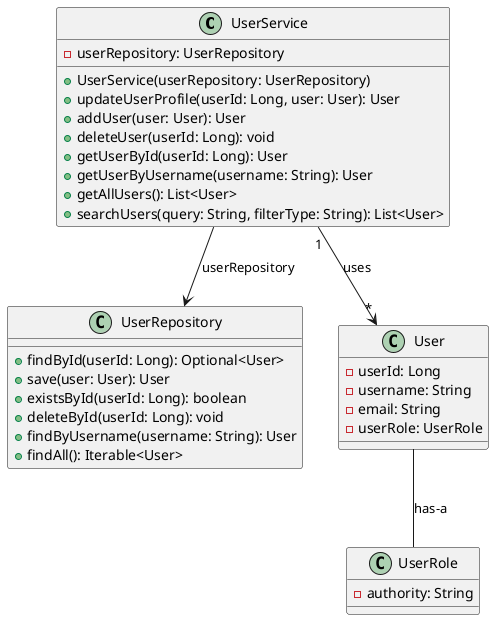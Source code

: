 @startuml

class UserService {
    -userRepository: UserRepository

    +UserService(userRepository: UserRepository)
    +updateUserProfile(userId: Long, user: User): User
    +addUser(user: User): User
    +deleteUser(userId: Long): void
    +getUserById(userId: Long): User
    +getUserByUsername(username: String): User
    +getAllUsers(): List<User>
    +searchUsers(query: String, filterType: String): List<User>
}

class UserRepository {
    +findById(userId: Long): Optional<User>
    +save(user: User): User
    +existsById(userId: Long): boolean
    +deleteById(userId: Long): void
    +findByUsername(username: String): User
    +findAll(): Iterable<User>
}

class User {
    -userId: Long
    -username: String
    -email: String
    -userRole: UserRole

}

class UserRole {
    -authority: String
}

UserService --> UserRepository: userRepository
UserService "1" --> "*" User: uses
User -- UserRole: has-a

@enduml
